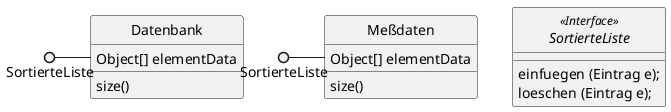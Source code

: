 @startuml
hide circle
interface SortierteListe <<Interface>>{
    einfuegen (Eintrag e);
    loeschen (Eintrag e);
}

class Datenbank {
  Object[] elementData
  size()
}

class Meßdaten {
  Object[] elementData
  size()
}

SortierteListe ()- Datenbank
SortierteListe ()- Meßdaten
@enduml
